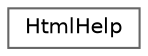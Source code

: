 digraph "Graphical Class Hierarchy"
{
 // INTERACTIVE_SVG=YES
 // LATEX_PDF_SIZE
  bgcolor="transparent";
  edge [fontname=Helvetica,fontsize=10,labelfontname=Helvetica,labelfontsize=10];
  node [fontname=Helvetica,fontsize=10,shape=box,height=0.2,width=0.4];
  rankdir="LR";
  Node0 [label="HtmlHelp",height=0.2,width=0.4,color="grey40", fillcolor="white", style="filled",URL="$d4/db3/class_html_help.html",tooltip="A class that generated the HTML Help specific files."];
}
